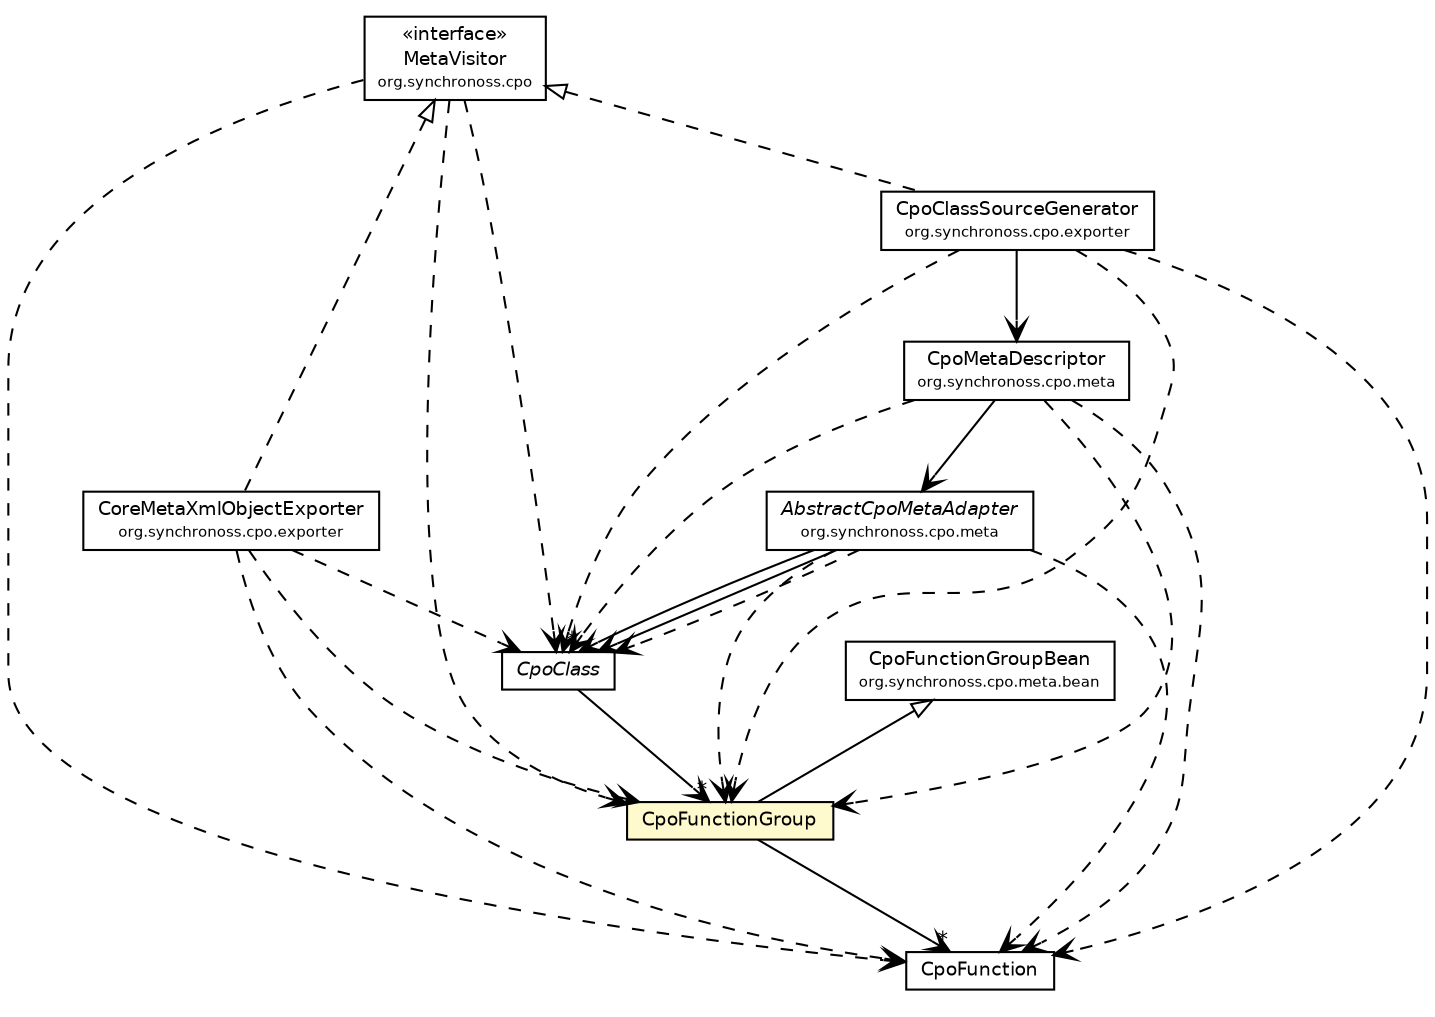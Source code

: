 #!/usr/local/bin/dot
#
# Class diagram 
# Generated by UmlGraph version 4.6 (http://www.spinellis.gr/sw/umlgraph)
#

digraph G {
	edge [fontname="Helvetica",fontsize=10,labelfontname="Helvetica",labelfontsize=10];
	node [fontname="Helvetica",fontsize=10,shape=plaintext];
	// org.synchronoss.cpo.MetaVisitor
	c19611 [label=<<table border="0" cellborder="1" cellspacing="0" cellpadding="2" port="p" href="../../MetaVisitor.html">
		<tr><td><table border="0" cellspacing="0" cellpadding="1">
			<tr><td> &laquo;interface&raquo; </td></tr>
			<tr><td> MetaVisitor </td></tr>
			<tr><td><font point-size="7.0"> org.synchronoss.cpo </font></td></tr>
		</table></td></tr>
		</table>>, fontname="Helvetica", fontcolor="black", fontsize=9.0];
	// org.synchronoss.cpo.exporter.CpoClassSourceGenerator
	c19617 [label=<<table border="0" cellborder="1" cellspacing="0" cellpadding="2" port="p" href="../../exporter/CpoClassSourceGenerator.html">
		<tr><td><table border="0" cellspacing="0" cellpadding="1">
			<tr><td> CpoClassSourceGenerator </td></tr>
			<tr><td><font point-size="7.0"> org.synchronoss.cpo.exporter </font></td></tr>
		</table></td></tr>
		</table>>, fontname="Helvetica", fontcolor="black", fontsize=9.0];
	// org.synchronoss.cpo.exporter.CoreMetaXmlObjectExporter
	c19619 [label=<<table border="0" cellborder="1" cellspacing="0" cellpadding="2" port="p" href="../../exporter/CoreMetaXmlObjectExporter.html">
		<tr><td><table border="0" cellspacing="0" cellpadding="1">
			<tr><td> CoreMetaXmlObjectExporter </td></tr>
			<tr><td><font point-size="7.0"> org.synchronoss.cpo.exporter </font></td></tr>
		</table></td></tr>
		</table>>, fontname="Helvetica", fontcolor="black", fontsize=9.0];
	// org.synchronoss.cpo.meta.AbstractCpoMetaAdapter
	c19628 [label=<<table border="0" cellborder="1" cellspacing="0" cellpadding="2" port="p" href="../AbstractCpoMetaAdapter.html">
		<tr><td><table border="0" cellspacing="0" cellpadding="1">
			<tr><td><font face="Helvetica-Oblique"> AbstractCpoMetaAdapter </font></td></tr>
			<tr><td><font point-size="7.0"> org.synchronoss.cpo.meta </font></td></tr>
		</table></td></tr>
		</table>>, fontname="Helvetica", fontcolor="black", fontsize=9.0];
	// org.synchronoss.cpo.meta.CpoMetaDescriptor
	c19629 [label=<<table border="0" cellborder="1" cellspacing="0" cellpadding="2" port="p" href="../CpoMetaDescriptor.html">
		<tr><td><table border="0" cellspacing="0" cellpadding="1">
			<tr><td> CpoMetaDescriptor </td></tr>
			<tr><td><font point-size="7.0"> org.synchronoss.cpo.meta </font></td></tr>
		</table></td></tr>
		</table>>, fontname="Helvetica", fontcolor="black", fontsize=9.0];
	// org.synchronoss.cpo.meta.bean.CpoFunctionGroupBean
	c19636 [label=<<table border="0" cellborder="1" cellspacing="0" cellpadding="2" port="p" href="../bean/CpoFunctionGroupBean.html">
		<tr><td><table border="0" cellspacing="0" cellpadding="1">
			<tr><td> CpoFunctionGroupBean </td></tr>
			<tr><td><font point-size="7.0"> org.synchronoss.cpo.meta.bean </font></td></tr>
		</table></td></tr>
		</table>>, fontname="Helvetica", fontcolor="black", fontsize=9.0];
	// org.synchronoss.cpo.meta.domain.CpoFunctionGroup
	c19642 [label=<<table border="0" cellborder="1" cellspacing="0" cellpadding="2" port="p" bgcolor="lemonChiffon" href="./CpoFunctionGroup.html">
		<tr><td><table border="0" cellspacing="0" cellpadding="1">
			<tr><td> CpoFunctionGroup </td></tr>
		</table></td></tr>
		</table>>, fontname="Helvetica", fontcolor="black", fontsize=9.0];
	// org.synchronoss.cpo.meta.domain.CpoClass
	c19643 [label=<<table border="0" cellborder="1" cellspacing="0" cellpadding="2" port="p" href="./CpoClass.html">
		<tr><td><table border="0" cellspacing="0" cellpadding="1">
			<tr><td><font face="Helvetica-Oblique"> CpoClass </font></td></tr>
		</table></td></tr>
		</table>>, fontname="Helvetica", fontcolor="black", fontsize=9.0];
	// org.synchronoss.cpo.meta.domain.CpoFunction
	c19645 [label=<<table border="0" cellborder="1" cellspacing="0" cellpadding="2" port="p" href="./CpoFunction.html">
		<tr><td><table border="0" cellspacing="0" cellpadding="1">
			<tr><td> CpoFunction </td></tr>
		</table></td></tr>
		</table>>, fontname="Helvetica", fontcolor="black", fontsize=9.0];
	//org.synchronoss.cpo.exporter.CpoClassSourceGenerator implements org.synchronoss.cpo.MetaVisitor
	c19611:p -> c19617:p [dir=back,arrowtail=empty,style=dashed];
	//org.synchronoss.cpo.exporter.CoreMetaXmlObjectExporter implements org.synchronoss.cpo.MetaVisitor
	c19611:p -> c19619:p [dir=back,arrowtail=empty,style=dashed];
	//org.synchronoss.cpo.meta.domain.CpoFunctionGroup extends org.synchronoss.cpo.meta.bean.CpoFunctionGroupBean
	c19636:p -> c19642:p [dir=back,arrowtail=empty];
	// org.synchronoss.cpo.exporter.CpoClassSourceGenerator NAVASSOC org.synchronoss.cpo.meta.CpoMetaDescriptor
	c19617:p -> c19629:p [taillabel="", label="", headlabel="", fontname="Helvetica", fontcolor="black", fontsize=10.0, color="black", arrowhead=open];
	// org.synchronoss.cpo.meta.AbstractCpoMetaAdapter NAVASSOC org.synchronoss.cpo.meta.domain.CpoClass
	c19628:p -> c19643:p [taillabel="", label="", headlabel="*", fontname="Helvetica", fontcolor="black", fontsize=10.0, color="black", arrowhead=open];
	// org.synchronoss.cpo.meta.AbstractCpoMetaAdapter NAVASSOC org.synchronoss.cpo.meta.domain.CpoClass
	c19628:p -> c19643:p [taillabel="", label="", headlabel="", fontname="Helvetica", fontcolor="black", fontsize=10.0, color="black", arrowhead=open];
	// org.synchronoss.cpo.meta.CpoMetaDescriptor NAVASSOC org.synchronoss.cpo.meta.AbstractCpoMetaAdapter
	c19629:p -> c19628:p [taillabel="", label="", headlabel="", fontname="Helvetica", fontcolor="black", fontsize=10.0, color="black", arrowhead=open];
	// org.synchronoss.cpo.meta.domain.CpoFunctionGroup NAVASSOC org.synchronoss.cpo.meta.domain.CpoFunction
	c19642:p -> c19645:p [taillabel="", label="", headlabel="*", fontname="Helvetica", fontcolor="black", fontsize=10.0, color="black", arrowhead=open];
	// org.synchronoss.cpo.meta.domain.CpoClass NAVASSOC org.synchronoss.cpo.meta.domain.CpoFunctionGroup
	c19643:p -> c19642:p [taillabel="", label="", headlabel="*", fontname="Helvetica", fontcolor="black", fontsize=10.0, color="black", arrowhead=open];
	// org.synchronoss.cpo.MetaVisitor DEPEND org.synchronoss.cpo.meta.domain.CpoFunctionGroup
	c19611:p -> c19642:p [taillabel="", label="", headlabel="", fontname="Helvetica", fontcolor="black", fontsize=10.0, color="black", arrowhead=open, style=dashed];
	// org.synchronoss.cpo.MetaVisitor DEPEND org.synchronoss.cpo.meta.domain.CpoClass
	c19611:p -> c19643:p [taillabel="", label="", headlabel="", fontname="Helvetica", fontcolor="black", fontsize=10.0, color="black", arrowhead=open, style=dashed];
	// org.synchronoss.cpo.MetaVisitor DEPEND org.synchronoss.cpo.meta.domain.CpoFunction
	c19611:p -> c19645:p [taillabel="", label="", headlabel="", fontname="Helvetica", fontcolor="black", fontsize=10.0, color="black", arrowhead=open, style=dashed];
	// org.synchronoss.cpo.exporter.CpoClassSourceGenerator DEPEND org.synchronoss.cpo.meta.domain.CpoFunctionGroup
	c19617:p -> c19642:p [taillabel="", label="", headlabel="", fontname="Helvetica", fontcolor="black", fontsize=10.0, color="black", arrowhead=open, style=dashed];
	// org.synchronoss.cpo.exporter.CpoClassSourceGenerator DEPEND org.synchronoss.cpo.meta.domain.CpoClass
	c19617:p -> c19643:p [taillabel="", label="", headlabel="", fontname="Helvetica", fontcolor="black", fontsize=10.0, color="black", arrowhead=open, style=dashed];
	// org.synchronoss.cpo.exporter.CpoClassSourceGenerator DEPEND org.synchronoss.cpo.meta.domain.CpoFunction
	c19617:p -> c19645:p [taillabel="", label="", headlabel="", fontname="Helvetica", fontcolor="black", fontsize=10.0, color="black", arrowhead=open, style=dashed];
	// org.synchronoss.cpo.exporter.CoreMetaXmlObjectExporter DEPEND org.synchronoss.cpo.meta.domain.CpoFunctionGroup
	c19619:p -> c19642:p [taillabel="", label="", headlabel="", fontname="Helvetica", fontcolor="black", fontsize=10.0, color="black", arrowhead=open, style=dashed];
	// org.synchronoss.cpo.exporter.CoreMetaXmlObjectExporter DEPEND org.synchronoss.cpo.meta.domain.CpoClass
	c19619:p -> c19643:p [taillabel="", label="", headlabel="", fontname="Helvetica", fontcolor="black", fontsize=10.0, color="black", arrowhead=open, style=dashed];
	// org.synchronoss.cpo.exporter.CoreMetaXmlObjectExporter DEPEND org.synchronoss.cpo.meta.domain.CpoFunction
	c19619:p -> c19645:p [taillabel="", label="", headlabel="", fontname="Helvetica", fontcolor="black", fontsize=10.0, color="black", arrowhead=open, style=dashed];
	// org.synchronoss.cpo.meta.AbstractCpoMetaAdapter DEPEND org.synchronoss.cpo.meta.domain.CpoFunction
	c19628:p -> c19645:p [taillabel="", label="", headlabel="", fontname="Helvetica", fontcolor="black", fontsize=10.0, color="black", arrowhead=open, style=dashed];
	// org.synchronoss.cpo.meta.AbstractCpoMetaAdapter DEPEND org.synchronoss.cpo.meta.domain.CpoFunctionGroup
	c19628:p -> c19642:p [taillabel="", label="", headlabel="", fontname="Helvetica", fontcolor="black", fontsize=10.0, color="black", arrowhead=open, style=dashed];
	// org.synchronoss.cpo.meta.AbstractCpoMetaAdapter DEPEND org.synchronoss.cpo.meta.domain.CpoClass
	c19628:p -> c19643:p [taillabel="", label="", headlabel="", fontname="Helvetica", fontcolor="black", fontsize=10.0, color="black", arrowhead=open, style=dashed];
	// org.synchronoss.cpo.meta.CpoMetaDescriptor DEPEND org.synchronoss.cpo.meta.domain.CpoFunctionGroup
	c19629:p -> c19642:p [taillabel="", label="", headlabel="", fontname="Helvetica", fontcolor="black", fontsize=10.0, color="black", arrowhead=open, style=dashed];
	// org.synchronoss.cpo.meta.CpoMetaDescriptor DEPEND org.synchronoss.cpo.meta.domain.CpoClass
	c19629:p -> c19643:p [taillabel="", label="", headlabel="", fontname="Helvetica", fontcolor="black", fontsize=10.0, color="black", arrowhead=open, style=dashed];
	// org.synchronoss.cpo.meta.CpoMetaDescriptor DEPEND org.synchronoss.cpo.meta.domain.CpoFunction
	c19629:p -> c19645:p [taillabel="", label="", headlabel="", fontname="Helvetica", fontcolor="black", fontsize=10.0, color="black", arrowhead=open, style=dashed];
}

